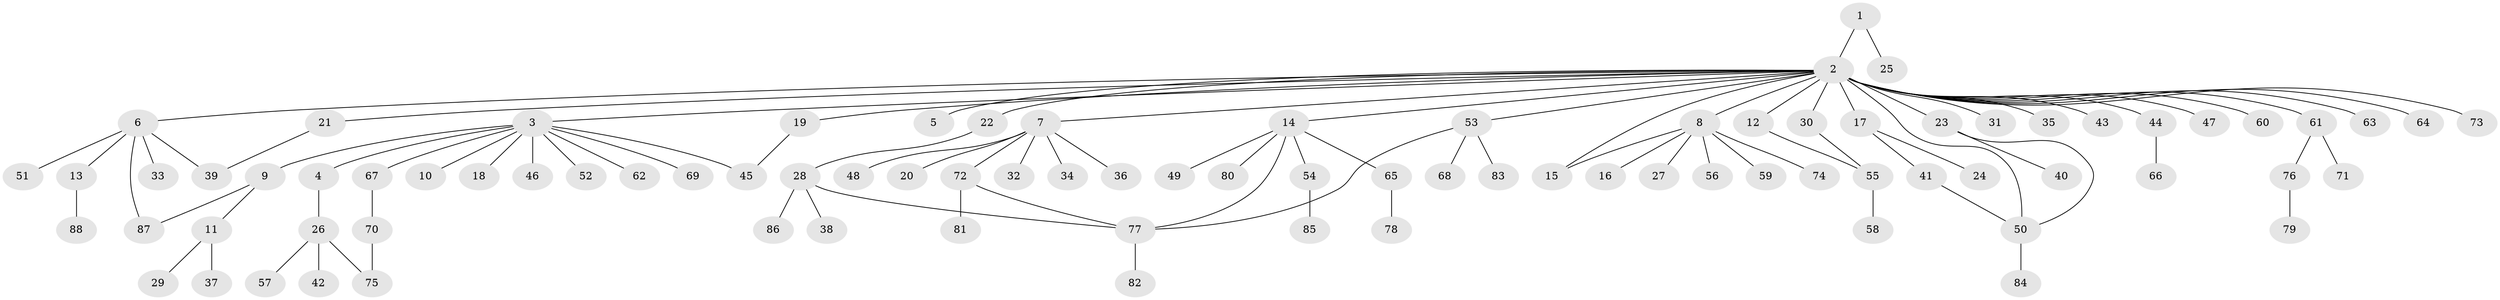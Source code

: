 // Generated by graph-tools (version 1.1) at 2025/14/03/09/25 04:14:25]
// undirected, 88 vertices, 98 edges
graph export_dot {
graph [start="1"]
  node [color=gray90,style=filled];
  1;
  2;
  3;
  4;
  5;
  6;
  7;
  8;
  9;
  10;
  11;
  12;
  13;
  14;
  15;
  16;
  17;
  18;
  19;
  20;
  21;
  22;
  23;
  24;
  25;
  26;
  27;
  28;
  29;
  30;
  31;
  32;
  33;
  34;
  35;
  36;
  37;
  38;
  39;
  40;
  41;
  42;
  43;
  44;
  45;
  46;
  47;
  48;
  49;
  50;
  51;
  52;
  53;
  54;
  55;
  56;
  57;
  58;
  59;
  60;
  61;
  62;
  63;
  64;
  65;
  66;
  67;
  68;
  69;
  70;
  71;
  72;
  73;
  74;
  75;
  76;
  77;
  78;
  79;
  80;
  81;
  82;
  83;
  84;
  85;
  86;
  87;
  88;
  1 -- 2;
  1 -- 25;
  2 -- 3;
  2 -- 5;
  2 -- 6;
  2 -- 7;
  2 -- 8;
  2 -- 12;
  2 -- 14;
  2 -- 15;
  2 -- 17;
  2 -- 19;
  2 -- 21;
  2 -- 22;
  2 -- 23;
  2 -- 30;
  2 -- 31;
  2 -- 35;
  2 -- 43;
  2 -- 44;
  2 -- 47;
  2 -- 50;
  2 -- 53;
  2 -- 60;
  2 -- 61;
  2 -- 63;
  2 -- 64;
  2 -- 73;
  3 -- 4;
  3 -- 9;
  3 -- 10;
  3 -- 18;
  3 -- 45;
  3 -- 46;
  3 -- 52;
  3 -- 62;
  3 -- 67;
  3 -- 69;
  4 -- 26;
  6 -- 13;
  6 -- 33;
  6 -- 39;
  6 -- 51;
  6 -- 87;
  7 -- 20;
  7 -- 32;
  7 -- 34;
  7 -- 36;
  7 -- 48;
  7 -- 72;
  8 -- 15;
  8 -- 16;
  8 -- 27;
  8 -- 56;
  8 -- 59;
  8 -- 74;
  9 -- 11;
  9 -- 87;
  11 -- 29;
  11 -- 37;
  12 -- 55;
  13 -- 88;
  14 -- 49;
  14 -- 54;
  14 -- 65;
  14 -- 77;
  14 -- 80;
  17 -- 24;
  17 -- 41;
  19 -- 45;
  21 -- 39;
  22 -- 28;
  23 -- 40;
  23 -- 50;
  26 -- 42;
  26 -- 57;
  26 -- 75;
  28 -- 38;
  28 -- 77;
  28 -- 86;
  30 -- 55;
  41 -- 50;
  44 -- 66;
  50 -- 84;
  53 -- 68;
  53 -- 77;
  53 -- 83;
  54 -- 85;
  55 -- 58;
  61 -- 71;
  61 -- 76;
  65 -- 78;
  67 -- 70;
  70 -- 75;
  72 -- 77;
  72 -- 81;
  76 -- 79;
  77 -- 82;
}
